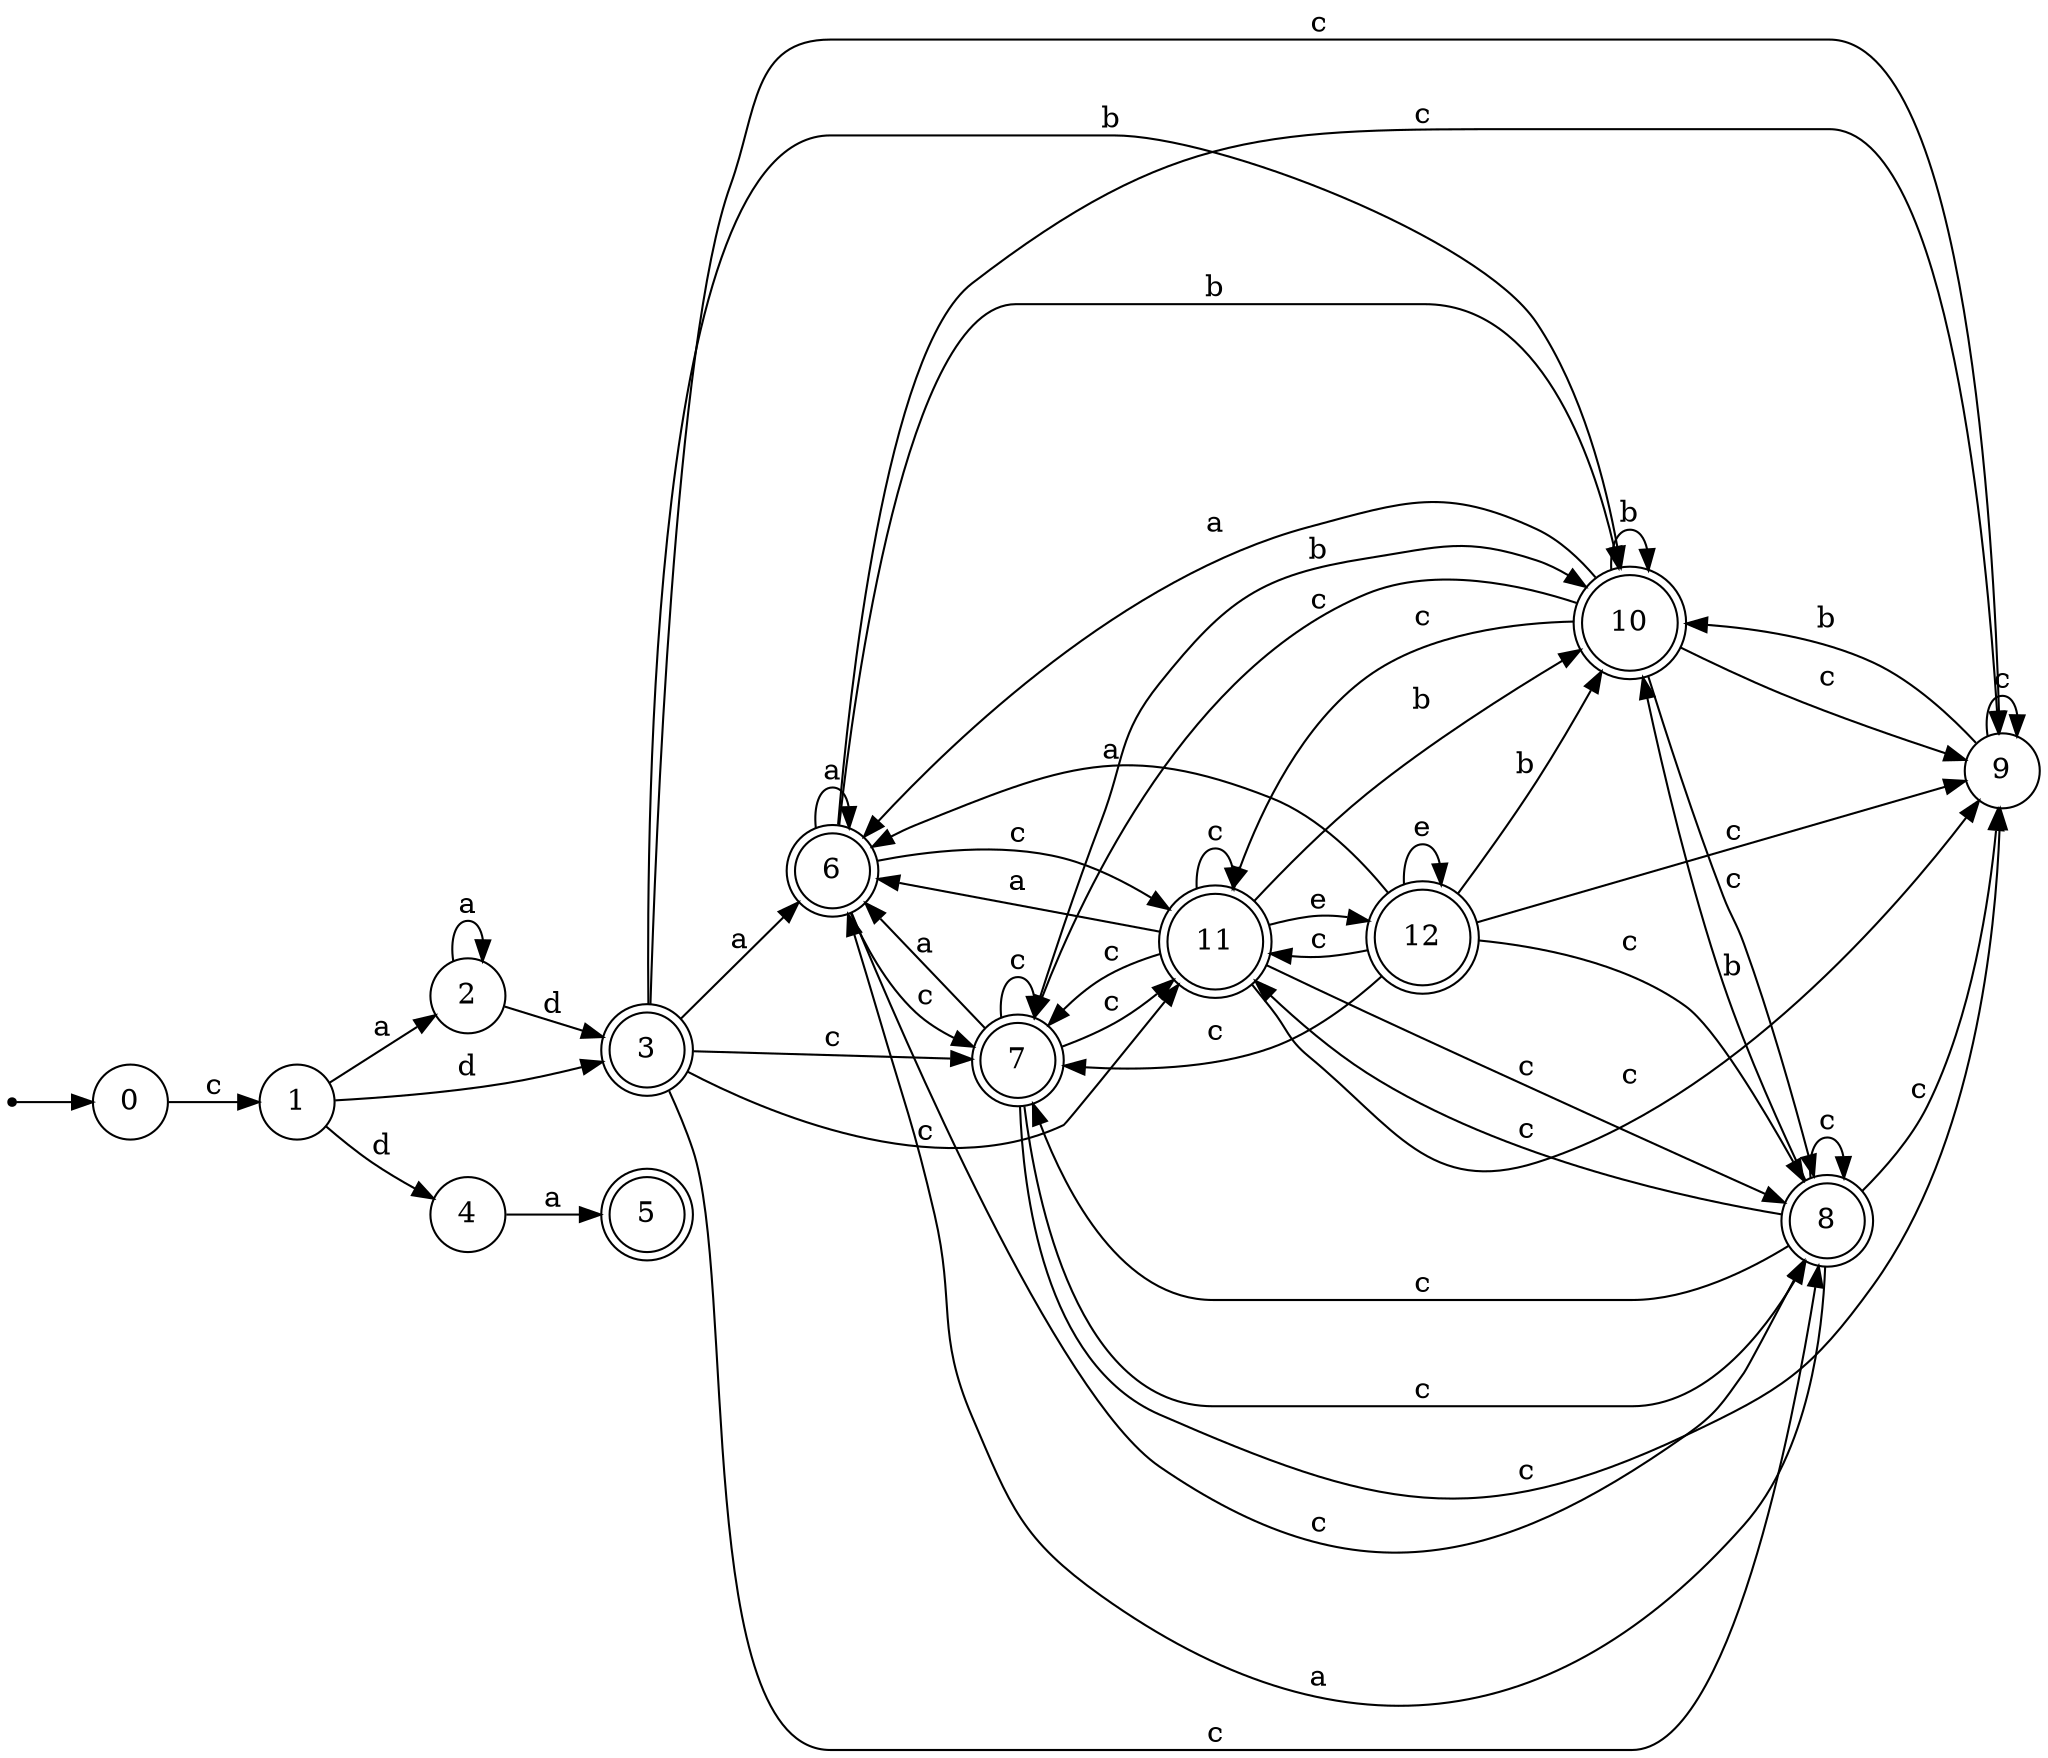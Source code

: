 digraph finite_state_machine {
rankdir=LR;
size="20,20";
node [shape = point]; "dummy0"
node [shape = circle]; "0";
"dummy0" -> "0";
node [shape = circle]; "1";
node [shape = circle]; "2";
node [shape = doublecircle]; "3";node [shape = circle]; "4";
node [shape = doublecircle]; "5";node [shape = doublecircle]; "6";node [shape = doublecircle]; "7";node [shape = doublecircle]; "8";node [shape = circle]; "9";
node [shape = doublecircle]; "10";node [shape = doublecircle]; "11";node [shape = doublecircle]; "12";"0" -> "1" [label = "c"];
 "1" -> "2" [label = "a"];
 "1" -> "3" [label = "d"];
 "1" -> "4" [label = "d"];
 "4" -> "5" [label = "a"];
 "3" -> "6" [label = "a"];
 "3" -> "8" [label = "c"];
 "3" -> "9" [label = "c"];
 "3" -> "11" [label = "c"];
 "3" -> "7" [label = "c"];
 "3" -> "10" [label = "b"];
 "11" -> "8" [label = "c"];
 "11" -> "9" [label = "c"];
 "11" -> "11" [label = "c"];
 "11" -> "7" [label = "c"];
 "11" -> "12" [label = "e"];
 "11" -> "6" [label = "a"];
 "11" -> "10" [label = "b"];
 "12" -> "12" [label = "e"];
 "12" -> "8" [label = "c"];
 "12" -> "9" [label = "c"];
 "12" -> "11" [label = "c"];
 "12" -> "7" [label = "c"];
 "12" -> "6" [label = "a"];
 "12" -> "10" [label = "b"];
 "10" -> "10" [label = "b"];
 "10" -> "8" [label = "c"];
 "10" -> "9" [label = "c"];
 "10" -> "11" [label = "c"];
 "10" -> "7" [label = "c"];
 "10" -> "6" [label = "a"];
 "9" -> "9" [label = "c"];
 "9" -> "10" [label = "b"];
 "8" -> "8" [label = "c"];
 "8" -> "9" [label = "c"];
 "8" -> "11" [label = "c"];
 "8" -> "7" [label = "c"];
 "8" -> "6" [label = "a"];
 "8" -> "10" [label = "b"];
 "7" -> "8" [label = "c"];
 "7" -> "9" [label = "c"];
 "7" -> "11" [label = "c"];
 "7" -> "7" [label = "c"];
 "7" -> "6" [label = "a"];
 "7" -> "10" [label = "b"];
 "6" -> "6" [label = "a"];
 "6" -> "8" [label = "c"];
 "6" -> "9" [label = "c"];
 "6" -> "11" [label = "c"];
 "6" -> "7" [label = "c"];
 "6" -> "10" [label = "b"];
 "2" -> "2" [label = "a"];
 "2" -> "3" [label = "d"];
 }
